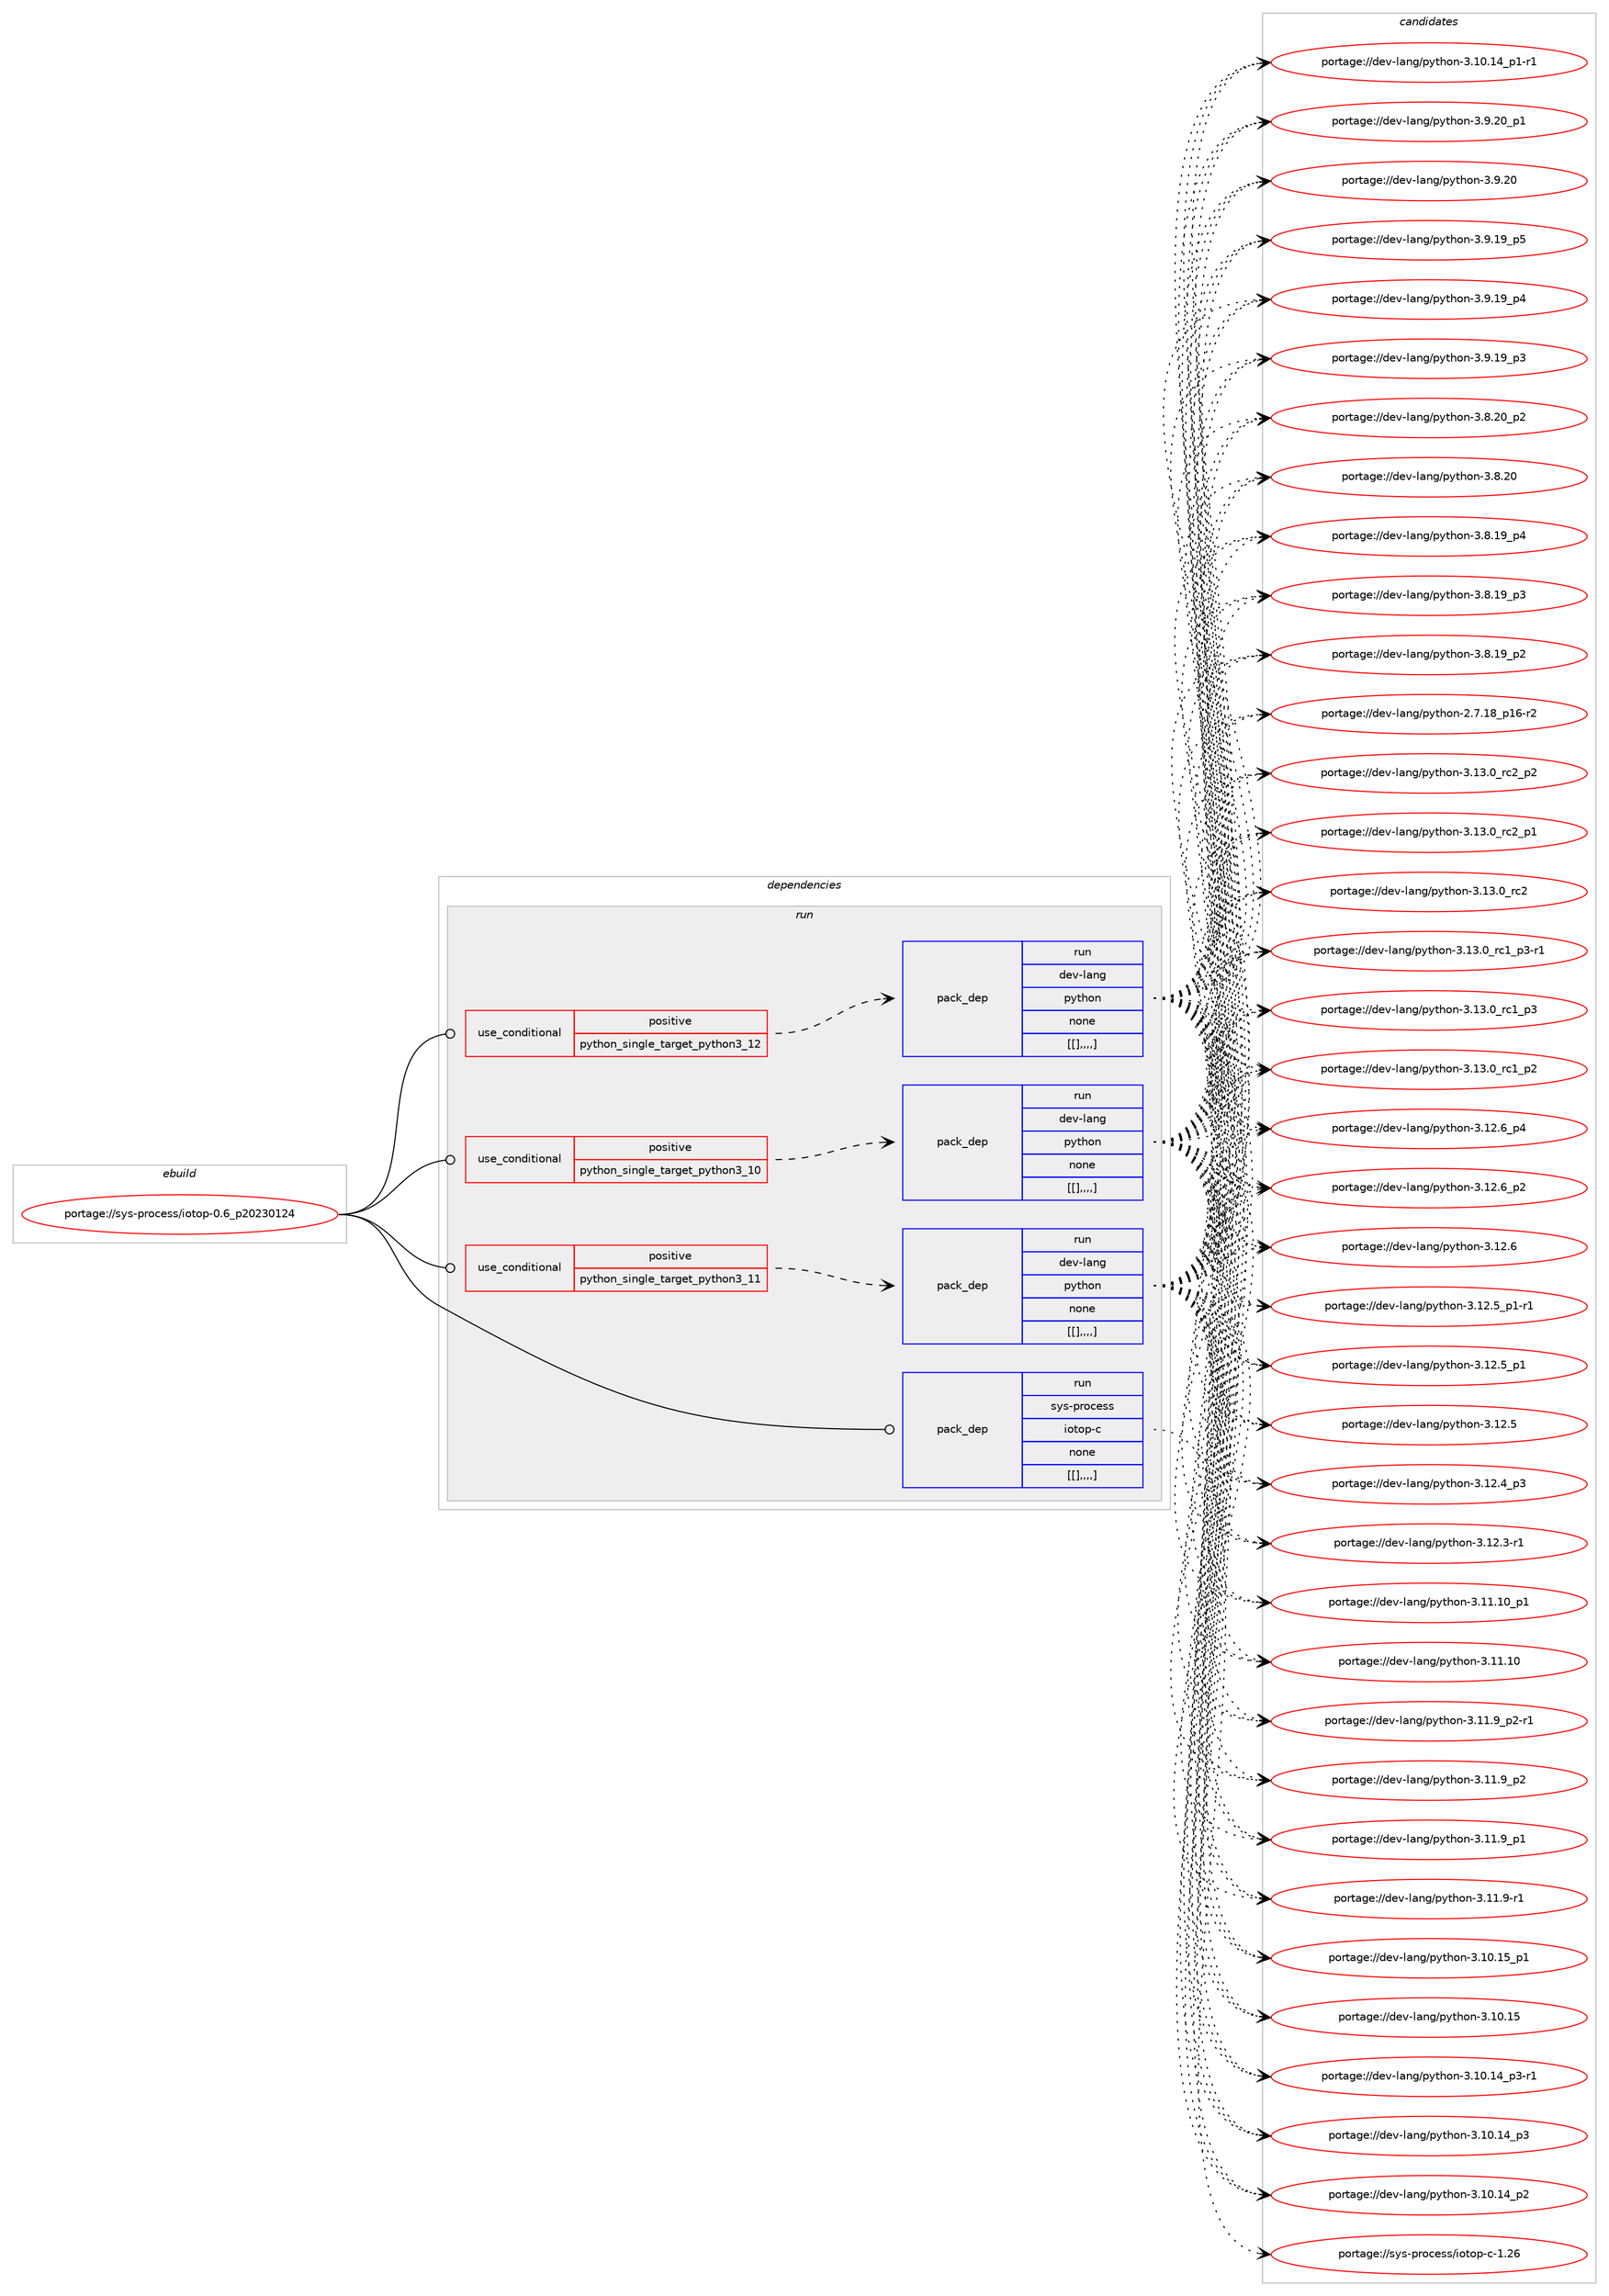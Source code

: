digraph prolog {

# *************
# Graph options
# *************

newrank=true;
concentrate=true;
compound=true;
graph [rankdir=LR,fontname=Helvetica,fontsize=10,ranksep=1.5];#, ranksep=2.5, nodesep=0.2];
edge  [arrowhead=vee];
node  [fontname=Helvetica,fontsize=10];

# **********
# The ebuild
# **********

subgraph cluster_leftcol {
color=gray;
label=<<i>ebuild</i>>;
id [label="portage://sys-process/iotop-0.6_p20230124", color=red, width=4, href="../sys-process/iotop-0.6_p20230124.svg"];
}

# ****************
# The dependencies
# ****************

subgraph cluster_midcol {
color=gray;
label=<<i>dependencies</i>>;
subgraph cluster_compile {
fillcolor="#eeeeee";
style=filled;
label=<<i>compile</i>>;
}
subgraph cluster_compileandrun {
fillcolor="#eeeeee";
style=filled;
label=<<i>compile and run</i>>;
}
subgraph cluster_run {
fillcolor="#eeeeee";
style=filled;
label=<<i>run</i>>;
subgraph cond10369 {
dependency27787 [label=<<TABLE BORDER="0" CELLBORDER="1" CELLSPACING="0" CELLPADDING="4"><TR><TD ROWSPAN="3" CELLPADDING="10">use_conditional</TD></TR><TR><TD>positive</TD></TR><TR><TD>python_single_target_python3_10</TD></TR></TABLE>>, shape=none, color=red];
subgraph pack17340 {
dependency27788 [label=<<TABLE BORDER="0" CELLBORDER="1" CELLSPACING="0" CELLPADDING="4" WIDTH="220"><TR><TD ROWSPAN="6" CELLPADDING="30">pack_dep</TD></TR><TR><TD WIDTH="110">run</TD></TR><TR><TD>dev-lang</TD></TR><TR><TD>python</TD></TR><TR><TD>none</TD></TR><TR><TD>[[],,,,]</TD></TR></TABLE>>, shape=none, color=blue];
}
dependency27787:e -> dependency27788:w [weight=20,style="dashed",arrowhead="vee"];
}
id:e -> dependency27787:w [weight=20,style="solid",arrowhead="odot"];
subgraph cond10370 {
dependency27789 [label=<<TABLE BORDER="0" CELLBORDER="1" CELLSPACING="0" CELLPADDING="4"><TR><TD ROWSPAN="3" CELLPADDING="10">use_conditional</TD></TR><TR><TD>positive</TD></TR><TR><TD>python_single_target_python3_11</TD></TR></TABLE>>, shape=none, color=red];
subgraph pack17341 {
dependency27790 [label=<<TABLE BORDER="0" CELLBORDER="1" CELLSPACING="0" CELLPADDING="4" WIDTH="220"><TR><TD ROWSPAN="6" CELLPADDING="30">pack_dep</TD></TR><TR><TD WIDTH="110">run</TD></TR><TR><TD>dev-lang</TD></TR><TR><TD>python</TD></TR><TR><TD>none</TD></TR><TR><TD>[[],,,,]</TD></TR></TABLE>>, shape=none, color=blue];
}
dependency27789:e -> dependency27790:w [weight=20,style="dashed",arrowhead="vee"];
}
id:e -> dependency27789:w [weight=20,style="solid",arrowhead="odot"];
subgraph cond10371 {
dependency27791 [label=<<TABLE BORDER="0" CELLBORDER="1" CELLSPACING="0" CELLPADDING="4"><TR><TD ROWSPAN="3" CELLPADDING="10">use_conditional</TD></TR><TR><TD>positive</TD></TR><TR><TD>python_single_target_python3_12</TD></TR></TABLE>>, shape=none, color=red];
subgraph pack17342 {
dependency27792 [label=<<TABLE BORDER="0" CELLBORDER="1" CELLSPACING="0" CELLPADDING="4" WIDTH="220"><TR><TD ROWSPAN="6" CELLPADDING="30">pack_dep</TD></TR><TR><TD WIDTH="110">run</TD></TR><TR><TD>dev-lang</TD></TR><TR><TD>python</TD></TR><TR><TD>none</TD></TR><TR><TD>[[],,,,]</TD></TR></TABLE>>, shape=none, color=blue];
}
dependency27791:e -> dependency27792:w [weight=20,style="dashed",arrowhead="vee"];
}
id:e -> dependency27791:w [weight=20,style="solid",arrowhead="odot"];
subgraph pack17343 {
dependency27793 [label=<<TABLE BORDER="0" CELLBORDER="1" CELLSPACING="0" CELLPADDING="4" WIDTH="220"><TR><TD ROWSPAN="6" CELLPADDING="30">pack_dep</TD></TR><TR><TD WIDTH="110">run</TD></TR><TR><TD>sys-process</TD></TR><TR><TD>iotop-c</TD></TR><TR><TD>none</TD></TR><TR><TD>[[],,,,]</TD></TR></TABLE>>, shape=none, color=blue];
}
id:e -> dependency27793:w [weight=20,style="solid",arrowhead="odot"];
}
}

# **************
# The candidates
# **************

subgraph cluster_choices {
rank=same;
color=gray;
label=<<i>candidates</i>>;

subgraph choice17340 {
color=black;
nodesep=1;
choice100101118451089711010347112121116104111110455146495146489511499509511250 [label="portage://dev-lang/python-3.13.0_rc2_p2", color=red, width=4,href="../dev-lang/python-3.13.0_rc2_p2.svg"];
choice100101118451089711010347112121116104111110455146495146489511499509511249 [label="portage://dev-lang/python-3.13.0_rc2_p1", color=red, width=4,href="../dev-lang/python-3.13.0_rc2_p1.svg"];
choice10010111845108971101034711212111610411111045514649514648951149950 [label="portage://dev-lang/python-3.13.0_rc2", color=red, width=4,href="../dev-lang/python-3.13.0_rc2.svg"];
choice1001011184510897110103471121211161041111104551464951464895114994995112514511449 [label="portage://dev-lang/python-3.13.0_rc1_p3-r1", color=red, width=4,href="../dev-lang/python-3.13.0_rc1_p3-r1.svg"];
choice100101118451089711010347112121116104111110455146495146489511499499511251 [label="portage://dev-lang/python-3.13.0_rc1_p3", color=red, width=4,href="../dev-lang/python-3.13.0_rc1_p3.svg"];
choice100101118451089711010347112121116104111110455146495146489511499499511250 [label="portage://dev-lang/python-3.13.0_rc1_p2", color=red, width=4,href="../dev-lang/python-3.13.0_rc1_p2.svg"];
choice100101118451089711010347112121116104111110455146495046549511252 [label="portage://dev-lang/python-3.12.6_p4", color=red, width=4,href="../dev-lang/python-3.12.6_p4.svg"];
choice100101118451089711010347112121116104111110455146495046549511250 [label="portage://dev-lang/python-3.12.6_p2", color=red, width=4,href="../dev-lang/python-3.12.6_p2.svg"];
choice10010111845108971101034711212111610411111045514649504654 [label="portage://dev-lang/python-3.12.6", color=red, width=4,href="../dev-lang/python-3.12.6.svg"];
choice1001011184510897110103471121211161041111104551464950465395112494511449 [label="portage://dev-lang/python-3.12.5_p1-r1", color=red, width=4,href="../dev-lang/python-3.12.5_p1-r1.svg"];
choice100101118451089711010347112121116104111110455146495046539511249 [label="portage://dev-lang/python-3.12.5_p1", color=red, width=4,href="../dev-lang/python-3.12.5_p1.svg"];
choice10010111845108971101034711212111610411111045514649504653 [label="portage://dev-lang/python-3.12.5", color=red, width=4,href="../dev-lang/python-3.12.5.svg"];
choice100101118451089711010347112121116104111110455146495046529511251 [label="portage://dev-lang/python-3.12.4_p3", color=red, width=4,href="../dev-lang/python-3.12.4_p3.svg"];
choice100101118451089711010347112121116104111110455146495046514511449 [label="portage://dev-lang/python-3.12.3-r1", color=red, width=4,href="../dev-lang/python-3.12.3-r1.svg"];
choice10010111845108971101034711212111610411111045514649494649489511249 [label="portage://dev-lang/python-3.11.10_p1", color=red, width=4,href="../dev-lang/python-3.11.10_p1.svg"];
choice1001011184510897110103471121211161041111104551464949464948 [label="portage://dev-lang/python-3.11.10", color=red, width=4,href="../dev-lang/python-3.11.10.svg"];
choice1001011184510897110103471121211161041111104551464949465795112504511449 [label="portage://dev-lang/python-3.11.9_p2-r1", color=red, width=4,href="../dev-lang/python-3.11.9_p2-r1.svg"];
choice100101118451089711010347112121116104111110455146494946579511250 [label="portage://dev-lang/python-3.11.9_p2", color=red, width=4,href="../dev-lang/python-3.11.9_p2.svg"];
choice100101118451089711010347112121116104111110455146494946579511249 [label="portage://dev-lang/python-3.11.9_p1", color=red, width=4,href="../dev-lang/python-3.11.9_p1.svg"];
choice100101118451089711010347112121116104111110455146494946574511449 [label="portage://dev-lang/python-3.11.9-r1", color=red, width=4,href="../dev-lang/python-3.11.9-r1.svg"];
choice10010111845108971101034711212111610411111045514649484649539511249 [label="portage://dev-lang/python-3.10.15_p1", color=red, width=4,href="../dev-lang/python-3.10.15_p1.svg"];
choice1001011184510897110103471121211161041111104551464948464953 [label="portage://dev-lang/python-3.10.15", color=red, width=4,href="../dev-lang/python-3.10.15.svg"];
choice100101118451089711010347112121116104111110455146494846495295112514511449 [label="portage://dev-lang/python-3.10.14_p3-r1", color=red, width=4,href="../dev-lang/python-3.10.14_p3-r1.svg"];
choice10010111845108971101034711212111610411111045514649484649529511251 [label="portage://dev-lang/python-3.10.14_p3", color=red, width=4,href="../dev-lang/python-3.10.14_p3.svg"];
choice10010111845108971101034711212111610411111045514649484649529511250 [label="portage://dev-lang/python-3.10.14_p2", color=red, width=4,href="../dev-lang/python-3.10.14_p2.svg"];
choice100101118451089711010347112121116104111110455146494846495295112494511449 [label="portage://dev-lang/python-3.10.14_p1-r1", color=red, width=4,href="../dev-lang/python-3.10.14_p1-r1.svg"];
choice100101118451089711010347112121116104111110455146574650489511249 [label="portage://dev-lang/python-3.9.20_p1", color=red, width=4,href="../dev-lang/python-3.9.20_p1.svg"];
choice10010111845108971101034711212111610411111045514657465048 [label="portage://dev-lang/python-3.9.20", color=red, width=4,href="../dev-lang/python-3.9.20.svg"];
choice100101118451089711010347112121116104111110455146574649579511253 [label="portage://dev-lang/python-3.9.19_p5", color=red, width=4,href="../dev-lang/python-3.9.19_p5.svg"];
choice100101118451089711010347112121116104111110455146574649579511252 [label="portage://dev-lang/python-3.9.19_p4", color=red, width=4,href="../dev-lang/python-3.9.19_p4.svg"];
choice100101118451089711010347112121116104111110455146574649579511251 [label="portage://dev-lang/python-3.9.19_p3", color=red, width=4,href="../dev-lang/python-3.9.19_p3.svg"];
choice100101118451089711010347112121116104111110455146564650489511250 [label="portage://dev-lang/python-3.8.20_p2", color=red, width=4,href="../dev-lang/python-3.8.20_p2.svg"];
choice10010111845108971101034711212111610411111045514656465048 [label="portage://dev-lang/python-3.8.20", color=red, width=4,href="../dev-lang/python-3.8.20.svg"];
choice100101118451089711010347112121116104111110455146564649579511252 [label="portage://dev-lang/python-3.8.19_p4", color=red, width=4,href="../dev-lang/python-3.8.19_p4.svg"];
choice100101118451089711010347112121116104111110455146564649579511251 [label="portage://dev-lang/python-3.8.19_p3", color=red, width=4,href="../dev-lang/python-3.8.19_p3.svg"];
choice100101118451089711010347112121116104111110455146564649579511250 [label="portage://dev-lang/python-3.8.19_p2", color=red, width=4,href="../dev-lang/python-3.8.19_p2.svg"];
choice100101118451089711010347112121116104111110455046554649569511249544511450 [label="portage://dev-lang/python-2.7.18_p16-r2", color=red, width=4,href="../dev-lang/python-2.7.18_p16-r2.svg"];
dependency27788:e -> choice100101118451089711010347112121116104111110455146495146489511499509511250:w [style=dotted,weight="100"];
dependency27788:e -> choice100101118451089711010347112121116104111110455146495146489511499509511249:w [style=dotted,weight="100"];
dependency27788:e -> choice10010111845108971101034711212111610411111045514649514648951149950:w [style=dotted,weight="100"];
dependency27788:e -> choice1001011184510897110103471121211161041111104551464951464895114994995112514511449:w [style=dotted,weight="100"];
dependency27788:e -> choice100101118451089711010347112121116104111110455146495146489511499499511251:w [style=dotted,weight="100"];
dependency27788:e -> choice100101118451089711010347112121116104111110455146495146489511499499511250:w [style=dotted,weight="100"];
dependency27788:e -> choice100101118451089711010347112121116104111110455146495046549511252:w [style=dotted,weight="100"];
dependency27788:e -> choice100101118451089711010347112121116104111110455146495046549511250:w [style=dotted,weight="100"];
dependency27788:e -> choice10010111845108971101034711212111610411111045514649504654:w [style=dotted,weight="100"];
dependency27788:e -> choice1001011184510897110103471121211161041111104551464950465395112494511449:w [style=dotted,weight="100"];
dependency27788:e -> choice100101118451089711010347112121116104111110455146495046539511249:w [style=dotted,weight="100"];
dependency27788:e -> choice10010111845108971101034711212111610411111045514649504653:w [style=dotted,weight="100"];
dependency27788:e -> choice100101118451089711010347112121116104111110455146495046529511251:w [style=dotted,weight="100"];
dependency27788:e -> choice100101118451089711010347112121116104111110455146495046514511449:w [style=dotted,weight="100"];
dependency27788:e -> choice10010111845108971101034711212111610411111045514649494649489511249:w [style=dotted,weight="100"];
dependency27788:e -> choice1001011184510897110103471121211161041111104551464949464948:w [style=dotted,weight="100"];
dependency27788:e -> choice1001011184510897110103471121211161041111104551464949465795112504511449:w [style=dotted,weight="100"];
dependency27788:e -> choice100101118451089711010347112121116104111110455146494946579511250:w [style=dotted,weight="100"];
dependency27788:e -> choice100101118451089711010347112121116104111110455146494946579511249:w [style=dotted,weight="100"];
dependency27788:e -> choice100101118451089711010347112121116104111110455146494946574511449:w [style=dotted,weight="100"];
dependency27788:e -> choice10010111845108971101034711212111610411111045514649484649539511249:w [style=dotted,weight="100"];
dependency27788:e -> choice1001011184510897110103471121211161041111104551464948464953:w [style=dotted,weight="100"];
dependency27788:e -> choice100101118451089711010347112121116104111110455146494846495295112514511449:w [style=dotted,weight="100"];
dependency27788:e -> choice10010111845108971101034711212111610411111045514649484649529511251:w [style=dotted,weight="100"];
dependency27788:e -> choice10010111845108971101034711212111610411111045514649484649529511250:w [style=dotted,weight="100"];
dependency27788:e -> choice100101118451089711010347112121116104111110455146494846495295112494511449:w [style=dotted,weight="100"];
dependency27788:e -> choice100101118451089711010347112121116104111110455146574650489511249:w [style=dotted,weight="100"];
dependency27788:e -> choice10010111845108971101034711212111610411111045514657465048:w [style=dotted,weight="100"];
dependency27788:e -> choice100101118451089711010347112121116104111110455146574649579511253:w [style=dotted,weight="100"];
dependency27788:e -> choice100101118451089711010347112121116104111110455146574649579511252:w [style=dotted,weight="100"];
dependency27788:e -> choice100101118451089711010347112121116104111110455146574649579511251:w [style=dotted,weight="100"];
dependency27788:e -> choice100101118451089711010347112121116104111110455146564650489511250:w [style=dotted,weight="100"];
dependency27788:e -> choice10010111845108971101034711212111610411111045514656465048:w [style=dotted,weight="100"];
dependency27788:e -> choice100101118451089711010347112121116104111110455146564649579511252:w [style=dotted,weight="100"];
dependency27788:e -> choice100101118451089711010347112121116104111110455146564649579511251:w [style=dotted,weight="100"];
dependency27788:e -> choice100101118451089711010347112121116104111110455146564649579511250:w [style=dotted,weight="100"];
dependency27788:e -> choice100101118451089711010347112121116104111110455046554649569511249544511450:w [style=dotted,weight="100"];
}
subgraph choice17341 {
color=black;
nodesep=1;
choice100101118451089711010347112121116104111110455146495146489511499509511250 [label="portage://dev-lang/python-3.13.0_rc2_p2", color=red, width=4,href="../dev-lang/python-3.13.0_rc2_p2.svg"];
choice100101118451089711010347112121116104111110455146495146489511499509511249 [label="portage://dev-lang/python-3.13.0_rc2_p1", color=red, width=4,href="../dev-lang/python-3.13.0_rc2_p1.svg"];
choice10010111845108971101034711212111610411111045514649514648951149950 [label="portage://dev-lang/python-3.13.0_rc2", color=red, width=4,href="../dev-lang/python-3.13.0_rc2.svg"];
choice1001011184510897110103471121211161041111104551464951464895114994995112514511449 [label="portage://dev-lang/python-3.13.0_rc1_p3-r1", color=red, width=4,href="../dev-lang/python-3.13.0_rc1_p3-r1.svg"];
choice100101118451089711010347112121116104111110455146495146489511499499511251 [label="portage://dev-lang/python-3.13.0_rc1_p3", color=red, width=4,href="../dev-lang/python-3.13.0_rc1_p3.svg"];
choice100101118451089711010347112121116104111110455146495146489511499499511250 [label="portage://dev-lang/python-3.13.0_rc1_p2", color=red, width=4,href="../dev-lang/python-3.13.0_rc1_p2.svg"];
choice100101118451089711010347112121116104111110455146495046549511252 [label="portage://dev-lang/python-3.12.6_p4", color=red, width=4,href="../dev-lang/python-3.12.6_p4.svg"];
choice100101118451089711010347112121116104111110455146495046549511250 [label="portage://dev-lang/python-3.12.6_p2", color=red, width=4,href="../dev-lang/python-3.12.6_p2.svg"];
choice10010111845108971101034711212111610411111045514649504654 [label="portage://dev-lang/python-3.12.6", color=red, width=4,href="../dev-lang/python-3.12.6.svg"];
choice1001011184510897110103471121211161041111104551464950465395112494511449 [label="portage://dev-lang/python-3.12.5_p1-r1", color=red, width=4,href="../dev-lang/python-3.12.5_p1-r1.svg"];
choice100101118451089711010347112121116104111110455146495046539511249 [label="portage://dev-lang/python-3.12.5_p1", color=red, width=4,href="../dev-lang/python-3.12.5_p1.svg"];
choice10010111845108971101034711212111610411111045514649504653 [label="portage://dev-lang/python-3.12.5", color=red, width=4,href="../dev-lang/python-3.12.5.svg"];
choice100101118451089711010347112121116104111110455146495046529511251 [label="portage://dev-lang/python-3.12.4_p3", color=red, width=4,href="../dev-lang/python-3.12.4_p3.svg"];
choice100101118451089711010347112121116104111110455146495046514511449 [label="portage://dev-lang/python-3.12.3-r1", color=red, width=4,href="../dev-lang/python-3.12.3-r1.svg"];
choice10010111845108971101034711212111610411111045514649494649489511249 [label="portage://dev-lang/python-3.11.10_p1", color=red, width=4,href="../dev-lang/python-3.11.10_p1.svg"];
choice1001011184510897110103471121211161041111104551464949464948 [label="portage://dev-lang/python-3.11.10", color=red, width=4,href="../dev-lang/python-3.11.10.svg"];
choice1001011184510897110103471121211161041111104551464949465795112504511449 [label="portage://dev-lang/python-3.11.9_p2-r1", color=red, width=4,href="../dev-lang/python-3.11.9_p2-r1.svg"];
choice100101118451089711010347112121116104111110455146494946579511250 [label="portage://dev-lang/python-3.11.9_p2", color=red, width=4,href="../dev-lang/python-3.11.9_p2.svg"];
choice100101118451089711010347112121116104111110455146494946579511249 [label="portage://dev-lang/python-3.11.9_p1", color=red, width=4,href="../dev-lang/python-3.11.9_p1.svg"];
choice100101118451089711010347112121116104111110455146494946574511449 [label="portage://dev-lang/python-3.11.9-r1", color=red, width=4,href="../dev-lang/python-3.11.9-r1.svg"];
choice10010111845108971101034711212111610411111045514649484649539511249 [label="portage://dev-lang/python-3.10.15_p1", color=red, width=4,href="../dev-lang/python-3.10.15_p1.svg"];
choice1001011184510897110103471121211161041111104551464948464953 [label="portage://dev-lang/python-3.10.15", color=red, width=4,href="../dev-lang/python-3.10.15.svg"];
choice100101118451089711010347112121116104111110455146494846495295112514511449 [label="portage://dev-lang/python-3.10.14_p3-r1", color=red, width=4,href="../dev-lang/python-3.10.14_p3-r1.svg"];
choice10010111845108971101034711212111610411111045514649484649529511251 [label="portage://dev-lang/python-3.10.14_p3", color=red, width=4,href="../dev-lang/python-3.10.14_p3.svg"];
choice10010111845108971101034711212111610411111045514649484649529511250 [label="portage://dev-lang/python-3.10.14_p2", color=red, width=4,href="../dev-lang/python-3.10.14_p2.svg"];
choice100101118451089711010347112121116104111110455146494846495295112494511449 [label="portage://dev-lang/python-3.10.14_p1-r1", color=red, width=4,href="../dev-lang/python-3.10.14_p1-r1.svg"];
choice100101118451089711010347112121116104111110455146574650489511249 [label="portage://dev-lang/python-3.9.20_p1", color=red, width=4,href="../dev-lang/python-3.9.20_p1.svg"];
choice10010111845108971101034711212111610411111045514657465048 [label="portage://dev-lang/python-3.9.20", color=red, width=4,href="../dev-lang/python-3.9.20.svg"];
choice100101118451089711010347112121116104111110455146574649579511253 [label="portage://dev-lang/python-3.9.19_p5", color=red, width=4,href="../dev-lang/python-3.9.19_p5.svg"];
choice100101118451089711010347112121116104111110455146574649579511252 [label="portage://dev-lang/python-3.9.19_p4", color=red, width=4,href="../dev-lang/python-3.9.19_p4.svg"];
choice100101118451089711010347112121116104111110455146574649579511251 [label="portage://dev-lang/python-3.9.19_p3", color=red, width=4,href="../dev-lang/python-3.9.19_p3.svg"];
choice100101118451089711010347112121116104111110455146564650489511250 [label="portage://dev-lang/python-3.8.20_p2", color=red, width=4,href="../dev-lang/python-3.8.20_p2.svg"];
choice10010111845108971101034711212111610411111045514656465048 [label="portage://dev-lang/python-3.8.20", color=red, width=4,href="../dev-lang/python-3.8.20.svg"];
choice100101118451089711010347112121116104111110455146564649579511252 [label="portage://dev-lang/python-3.8.19_p4", color=red, width=4,href="../dev-lang/python-3.8.19_p4.svg"];
choice100101118451089711010347112121116104111110455146564649579511251 [label="portage://dev-lang/python-3.8.19_p3", color=red, width=4,href="../dev-lang/python-3.8.19_p3.svg"];
choice100101118451089711010347112121116104111110455146564649579511250 [label="portage://dev-lang/python-3.8.19_p2", color=red, width=4,href="../dev-lang/python-3.8.19_p2.svg"];
choice100101118451089711010347112121116104111110455046554649569511249544511450 [label="portage://dev-lang/python-2.7.18_p16-r2", color=red, width=4,href="../dev-lang/python-2.7.18_p16-r2.svg"];
dependency27790:e -> choice100101118451089711010347112121116104111110455146495146489511499509511250:w [style=dotted,weight="100"];
dependency27790:e -> choice100101118451089711010347112121116104111110455146495146489511499509511249:w [style=dotted,weight="100"];
dependency27790:e -> choice10010111845108971101034711212111610411111045514649514648951149950:w [style=dotted,weight="100"];
dependency27790:e -> choice1001011184510897110103471121211161041111104551464951464895114994995112514511449:w [style=dotted,weight="100"];
dependency27790:e -> choice100101118451089711010347112121116104111110455146495146489511499499511251:w [style=dotted,weight="100"];
dependency27790:e -> choice100101118451089711010347112121116104111110455146495146489511499499511250:w [style=dotted,weight="100"];
dependency27790:e -> choice100101118451089711010347112121116104111110455146495046549511252:w [style=dotted,weight="100"];
dependency27790:e -> choice100101118451089711010347112121116104111110455146495046549511250:w [style=dotted,weight="100"];
dependency27790:e -> choice10010111845108971101034711212111610411111045514649504654:w [style=dotted,weight="100"];
dependency27790:e -> choice1001011184510897110103471121211161041111104551464950465395112494511449:w [style=dotted,weight="100"];
dependency27790:e -> choice100101118451089711010347112121116104111110455146495046539511249:w [style=dotted,weight="100"];
dependency27790:e -> choice10010111845108971101034711212111610411111045514649504653:w [style=dotted,weight="100"];
dependency27790:e -> choice100101118451089711010347112121116104111110455146495046529511251:w [style=dotted,weight="100"];
dependency27790:e -> choice100101118451089711010347112121116104111110455146495046514511449:w [style=dotted,weight="100"];
dependency27790:e -> choice10010111845108971101034711212111610411111045514649494649489511249:w [style=dotted,weight="100"];
dependency27790:e -> choice1001011184510897110103471121211161041111104551464949464948:w [style=dotted,weight="100"];
dependency27790:e -> choice1001011184510897110103471121211161041111104551464949465795112504511449:w [style=dotted,weight="100"];
dependency27790:e -> choice100101118451089711010347112121116104111110455146494946579511250:w [style=dotted,weight="100"];
dependency27790:e -> choice100101118451089711010347112121116104111110455146494946579511249:w [style=dotted,weight="100"];
dependency27790:e -> choice100101118451089711010347112121116104111110455146494946574511449:w [style=dotted,weight="100"];
dependency27790:e -> choice10010111845108971101034711212111610411111045514649484649539511249:w [style=dotted,weight="100"];
dependency27790:e -> choice1001011184510897110103471121211161041111104551464948464953:w [style=dotted,weight="100"];
dependency27790:e -> choice100101118451089711010347112121116104111110455146494846495295112514511449:w [style=dotted,weight="100"];
dependency27790:e -> choice10010111845108971101034711212111610411111045514649484649529511251:w [style=dotted,weight="100"];
dependency27790:e -> choice10010111845108971101034711212111610411111045514649484649529511250:w [style=dotted,weight="100"];
dependency27790:e -> choice100101118451089711010347112121116104111110455146494846495295112494511449:w [style=dotted,weight="100"];
dependency27790:e -> choice100101118451089711010347112121116104111110455146574650489511249:w [style=dotted,weight="100"];
dependency27790:e -> choice10010111845108971101034711212111610411111045514657465048:w [style=dotted,weight="100"];
dependency27790:e -> choice100101118451089711010347112121116104111110455146574649579511253:w [style=dotted,weight="100"];
dependency27790:e -> choice100101118451089711010347112121116104111110455146574649579511252:w [style=dotted,weight="100"];
dependency27790:e -> choice100101118451089711010347112121116104111110455146574649579511251:w [style=dotted,weight="100"];
dependency27790:e -> choice100101118451089711010347112121116104111110455146564650489511250:w [style=dotted,weight="100"];
dependency27790:e -> choice10010111845108971101034711212111610411111045514656465048:w [style=dotted,weight="100"];
dependency27790:e -> choice100101118451089711010347112121116104111110455146564649579511252:w [style=dotted,weight="100"];
dependency27790:e -> choice100101118451089711010347112121116104111110455146564649579511251:w [style=dotted,weight="100"];
dependency27790:e -> choice100101118451089711010347112121116104111110455146564649579511250:w [style=dotted,weight="100"];
dependency27790:e -> choice100101118451089711010347112121116104111110455046554649569511249544511450:w [style=dotted,weight="100"];
}
subgraph choice17342 {
color=black;
nodesep=1;
choice100101118451089711010347112121116104111110455146495146489511499509511250 [label="portage://dev-lang/python-3.13.0_rc2_p2", color=red, width=4,href="../dev-lang/python-3.13.0_rc2_p2.svg"];
choice100101118451089711010347112121116104111110455146495146489511499509511249 [label="portage://dev-lang/python-3.13.0_rc2_p1", color=red, width=4,href="../dev-lang/python-3.13.0_rc2_p1.svg"];
choice10010111845108971101034711212111610411111045514649514648951149950 [label="portage://dev-lang/python-3.13.0_rc2", color=red, width=4,href="../dev-lang/python-3.13.0_rc2.svg"];
choice1001011184510897110103471121211161041111104551464951464895114994995112514511449 [label="portage://dev-lang/python-3.13.0_rc1_p3-r1", color=red, width=4,href="../dev-lang/python-3.13.0_rc1_p3-r1.svg"];
choice100101118451089711010347112121116104111110455146495146489511499499511251 [label="portage://dev-lang/python-3.13.0_rc1_p3", color=red, width=4,href="../dev-lang/python-3.13.0_rc1_p3.svg"];
choice100101118451089711010347112121116104111110455146495146489511499499511250 [label="portage://dev-lang/python-3.13.0_rc1_p2", color=red, width=4,href="../dev-lang/python-3.13.0_rc1_p2.svg"];
choice100101118451089711010347112121116104111110455146495046549511252 [label="portage://dev-lang/python-3.12.6_p4", color=red, width=4,href="../dev-lang/python-3.12.6_p4.svg"];
choice100101118451089711010347112121116104111110455146495046549511250 [label="portage://dev-lang/python-3.12.6_p2", color=red, width=4,href="../dev-lang/python-3.12.6_p2.svg"];
choice10010111845108971101034711212111610411111045514649504654 [label="portage://dev-lang/python-3.12.6", color=red, width=4,href="../dev-lang/python-3.12.6.svg"];
choice1001011184510897110103471121211161041111104551464950465395112494511449 [label="portage://dev-lang/python-3.12.5_p1-r1", color=red, width=4,href="../dev-lang/python-3.12.5_p1-r1.svg"];
choice100101118451089711010347112121116104111110455146495046539511249 [label="portage://dev-lang/python-3.12.5_p1", color=red, width=4,href="../dev-lang/python-3.12.5_p1.svg"];
choice10010111845108971101034711212111610411111045514649504653 [label="portage://dev-lang/python-3.12.5", color=red, width=4,href="../dev-lang/python-3.12.5.svg"];
choice100101118451089711010347112121116104111110455146495046529511251 [label="portage://dev-lang/python-3.12.4_p3", color=red, width=4,href="../dev-lang/python-3.12.4_p3.svg"];
choice100101118451089711010347112121116104111110455146495046514511449 [label="portage://dev-lang/python-3.12.3-r1", color=red, width=4,href="../dev-lang/python-3.12.3-r1.svg"];
choice10010111845108971101034711212111610411111045514649494649489511249 [label="portage://dev-lang/python-3.11.10_p1", color=red, width=4,href="../dev-lang/python-3.11.10_p1.svg"];
choice1001011184510897110103471121211161041111104551464949464948 [label="portage://dev-lang/python-3.11.10", color=red, width=4,href="../dev-lang/python-3.11.10.svg"];
choice1001011184510897110103471121211161041111104551464949465795112504511449 [label="portage://dev-lang/python-3.11.9_p2-r1", color=red, width=4,href="../dev-lang/python-3.11.9_p2-r1.svg"];
choice100101118451089711010347112121116104111110455146494946579511250 [label="portage://dev-lang/python-3.11.9_p2", color=red, width=4,href="../dev-lang/python-3.11.9_p2.svg"];
choice100101118451089711010347112121116104111110455146494946579511249 [label="portage://dev-lang/python-3.11.9_p1", color=red, width=4,href="../dev-lang/python-3.11.9_p1.svg"];
choice100101118451089711010347112121116104111110455146494946574511449 [label="portage://dev-lang/python-3.11.9-r1", color=red, width=4,href="../dev-lang/python-3.11.9-r1.svg"];
choice10010111845108971101034711212111610411111045514649484649539511249 [label="portage://dev-lang/python-3.10.15_p1", color=red, width=4,href="../dev-lang/python-3.10.15_p1.svg"];
choice1001011184510897110103471121211161041111104551464948464953 [label="portage://dev-lang/python-3.10.15", color=red, width=4,href="../dev-lang/python-3.10.15.svg"];
choice100101118451089711010347112121116104111110455146494846495295112514511449 [label="portage://dev-lang/python-3.10.14_p3-r1", color=red, width=4,href="../dev-lang/python-3.10.14_p3-r1.svg"];
choice10010111845108971101034711212111610411111045514649484649529511251 [label="portage://dev-lang/python-3.10.14_p3", color=red, width=4,href="../dev-lang/python-3.10.14_p3.svg"];
choice10010111845108971101034711212111610411111045514649484649529511250 [label="portage://dev-lang/python-3.10.14_p2", color=red, width=4,href="../dev-lang/python-3.10.14_p2.svg"];
choice100101118451089711010347112121116104111110455146494846495295112494511449 [label="portage://dev-lang/python-3.10.14_p1-r1", color=red, width=4,href="../dev-lang/python-3.10.14_p1-r1.svg"];
choice100101118451089711010347112121116104111110455146574650489511249 [label="portage://dev-lang/python-3.9.20_p1", color=red, width=4,href="../dev-lang/python-3.9.20_p1.svg"];
choice10010111845108971101034711212111610411111045514657465048 [label="portage://dev-lang/python-3.9.20", color=red, width=4,href="../dev-lang/python-3.9.20.svg"];
choice100101118451089711010347112121116104111110455146574649579511253 [label="portage://dev-lang/python-3.9.19_p5", color=red, width=4,href="../dev-lang/python-3.9.19_p5.svg"];
choice100101118451089711010347112121116104111110455146574649579511252 [label="portage://dev-lang/python-3.9.19_p4", color=red, width=4,href="../dev-lang/python-3.9.19_p4.svg"];
choice100101118451089711010347112121116104111110455146574649579511251 [label="portage://dev-lang/python-3.9.19_p3", color=red, width=4,href="../dev-lang/python-3.9.19_p3.svg"];
choice100101118451089711010347112121116104111110455146564650489511250 [label="portage://dev-lang/python-3.8.20_p2", color=red, width=4,href="../dev-lang/python-3.8.20_p2.svg"];
choice10010111845108971101034711212111610411111045514656465048 [label="portage://dev-lang/python-3.8.20", color=red, width=4,href="../dev-lang/python-3.8.20.svg"];
choice100101118451089711010347112121116104111110455146564649579511252 [label="portage://dev-lang/python-3.8.19_p4", color=red, width=4,href="../dev-lang/python-3.8.19_p4.svg"];
choice100101118451089711010347112121116104111110455146564649579511251 [label="portage://dev-lang/python-3.8.19_p3", color=red, width=4,href="../dev-lang/python-3.8.19_p3.svg"];
choice100101118451089711010347112121116104111110455146564649579511250 [label="portage://dev-lang/python-3.8.19_p2", color=red, width=4,href="../dev-lang/python-3.8.19_p2.svg"];
choice100101118451089711010347112121116104111110455046554649569511249544511450 [label="portage://dev-lang/python-2.7.18_p16-r2", color=red, width=4,href="../dev-lang/python-2.7.18_p16-r2.svg"];
dependency27792:e -> choice100101118451089711010347112121116104111110455146495146489511499509511250:w [style=dotted,weight="100"];
dependency27792:e -> choice100101118451089711010347112121116104111110455146495146489511499509511249:w [style=dotted,weight="100"];
dependency27792:e -> choice10010111845108971101034711212111610411111045514649514648951149950:w [style=dotted,weight="100"];
dependency27792:e -> choice1001011184510897110103471121211161041111104551464951464895114994995112514511449:w [style=dotted,weight="100"];
dependency27792:e -> choice100101118451089711010347112121116104111110455146495146489511499499511251:w [style=dotted,weight="100"];
dependency27792:e -> choice100101118451089711010347112121116104111110455146495146489511499499511250:w [style=dotted,weight="100"];
dependency27792:e -> choice100101118451089711010347112121116104111110455146495046549511252:w [style=dotted,weight="100"];
dependency27792:e -> choice100101118451089711010347112121116104111110455146495046549511250:w [style=dotted,weight="100"];
dependency27792:e -> choice10010111845108971101034711212111610411111045514649504654:w [style=dotted,weight="100"];
dependency27792:e -> choice1001011184510897110103471121211161041111104551464950465395112494511449:w [style=dotted,weight="100"];
dependency27792:e -> choice100101118451089711010347112121116104111110455146495046539511249:w [style=dotted,weight="100"];
dependency27792:e -> choice10010111845108971101034711212111610411111045514649504653:w [style=dotted,weight="100"];
dependency27792:e -> choice100101118451089711010347112121116104111110455146495046529511251:w [style=dotted,weight="100"];
dependency27792:e -> choice100101118451089711010347112121116104111110455146495046514511449:w [style=dotted,weight="100"];
dependency27792:e -> choice10010111845108971101034711212111610411111045514649494649489511249:w [style=dotted,weight="100"];
dependency27792:e -> choice1001011184510897110103471121211161041111104551464949464948:w [style=dotted,weight="100"];
dependency27792:e -> choice1001011184510897110103471121211161041111104551464949465795112504511449:w [style=dotted,weight="100"];
dependency27792:e -> choice100101118451089711010347112121116104111110455146494946579511250:w [style=dotted,weight="100"];
dependency27792:e -> choice100101118451089711010347112121116104111110455146494946579511249:w [style=dotted,weight="100"];
dependency27792:e -> choice100101118451089711010347112121116104111110455146494946574511449:w [style=dotted,weight="100"];
dependency27792:e -> choice10010111845108971101034711212111610411111045514649484649539511249:w [style=dotted,weight="100"];
dependency27792:e -> choice1001011184510897110103471121211161041111104551464948464953:w [style=dotted,weight="100"];
dependency27792:e -> choice100101118451089711010347112121116104111110455146494846495295112514511449:w [style=dotted,weight="100"];
dependency27792:e -> choice10010111845108971101034711212111610411111045514649484649529511251:w [style=dotted,weight="100"];
dependency27792:e -> choice10010111845108971101034711212111610411111045514649484649529511250:w [style=dotted,weight="100"];
dependency27792:e -> choice100101118451089711010347112121116104111110455146494846495295112494511449:w [style=dotted,weight="100"];
dependency27792:e -> choice100101118451089711010347112121116104111110455146574650489511249:w [style=dotted,weight="100"];
dependency27792:e -> choice10010111845108971101034711212111610411111045514657465048:w [style=dotted,weight="100"];
dependency27792:e -> choice100101118451089711010347112121116104111110455146574649579511253:w [style=dotted,weight="100"];
dependency27792:e -> choice100101118451089711010347112121116104111110455146574649579511252:w [style=dotted,weight="100"];
dependency27792:e -> choice100101118451089711010347112121116104111110455146574649579511251:w [style=dotted,weight="100"];
dependency27792:e -> choice100101118451089711010347112121116104111110455146564650489511250:w [style=dotted,weight="100"];
dependency27792:e -> choice10010111845108971101034711212111610411111045514656465048:w [style=dotted,weight="100"];
dependency27792:e -> choice100101118451089711010347112121116104111110455146564649579511252:w [style=dotted,weight="100"];
dependency27792:e -> choice100101118451089711010347112121116104111110455146564649579511251:w [style=dotted,weight="100"];
dependency27792:e -> choice100101118451089711010347112121116104111110455146564649579511250:w [style=dotted,weight="100"];
dependency27792:e -> choice100101118451089711010347112121116104111110455046554649569511249544511450:w [style=dotted,weight="100"];
}
subgraph choice17343 {
color=black;
nodesep=1;
choice11512111545112114111991011151154710511111611111245994549465054 [label="portage://sys-process/iotop-c-1.26", color=red, width=4,href="../sys-process/iotop-c-1.26.svg"];
dependency27793:e -> choice11512111545112114111991011151154710511111611111245994549465054:w [style=dotted,weight="100"];
}
}

}
